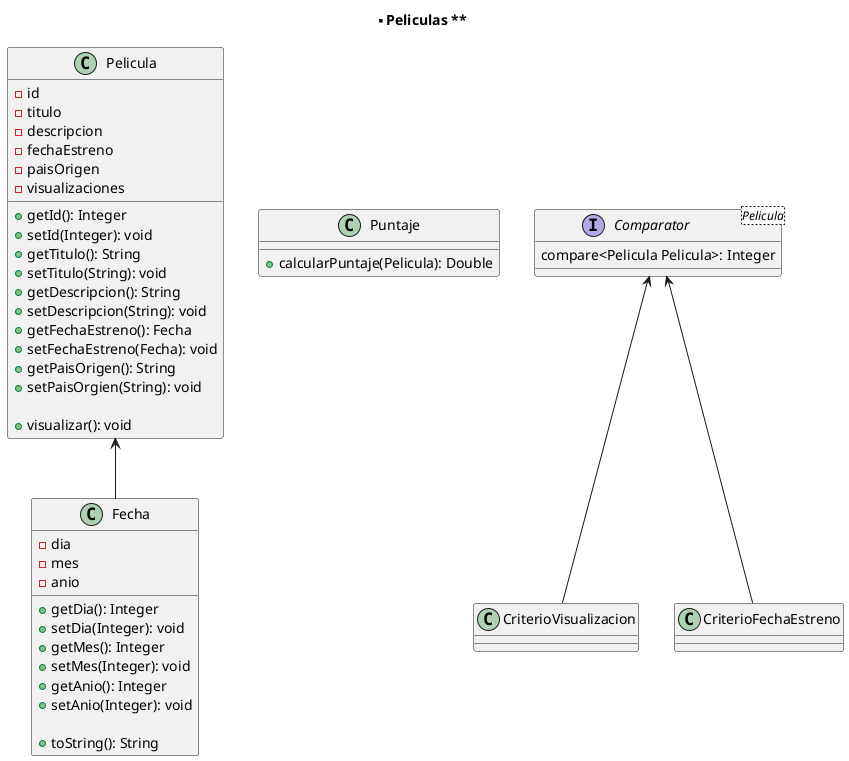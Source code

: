 @startuml

title ** Peliculas ** 

class Pelicula{
    - id
    - titulo
    - descripcion 
    - fechaEstreno
    - paisOrigen
    - visualizaciones
    
    + getId(): Integer
    + setId(Integer): void
    + getTitulo(): String 
    + setTitulo(String): void
    + getDescripcion(): String
    + setDescripcion(String): void
    + getFechaEstreno(): Fecha 
    + setFechaEstreno(Fecha): void
    + getPaisOrigen(): String
    + setPaisOrgien(String): void

    + visualizar(): void 
}

Pelicula <-- Fecha 

class Fecha{
    - dia 
    - mes 
    - anio 

    + getDia(): Integer 
    + setDia(Integer): void
    + getMes(): Integer
    + setMes(Integer): void
    + getAnio(): Integer 
    + setAnio(Integer): void 

    + toString(): String
}

class Puntaje{
   
   + calcularPuntaje(Pelicula): Double
}

interface Comparator <Pelicula> {
   compare<Pelicula Pelicula>: Integer
}

Comparator <-- CriterioVisualizacion
Comparator <-- CriterioFechaEstreno



@enduml